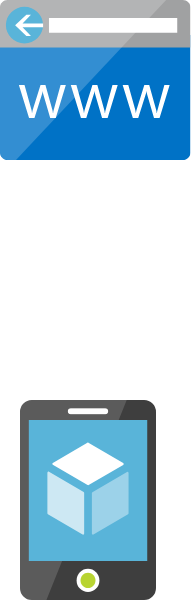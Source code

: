 <mxfile version="12.7.5" type="github">
  <diagram id="ktuENvmaCMpyIZ9lSn_-" name="Page-1">
    <mxGraphModel dx="946" dy="646" grid="1" gridSize="10" guides="1" tooltips="1" connect="1" arrows="1" fold="1" page="1" pageScale="1" pageWidth="850" pageHeight="1100" math="0" shadow="0">
      <root>
        <mxCell id="0" />
        <mxCell id="1" parent="0" />
        <mxCell id="Ayj6SV7xXS0KNXRaG4xC-1" value="" style="aspect=fixed;html=1;points=[];align=center;image;fontSize=12;image=img/lib/mscae/CustomDomain.svg;" vertex="1" parent="1">
          <mxGeometry x="320" y="120" width="95.23" height="80" as="geometry" />
        </mxCell>
        <mxCell id="Ayj6SV7xXS0KNXRaG4xC-2" value="" style="aspect=fixed;html=1;points=[];align=center;image;fontSize=12;image=img/lib/mscae/App_Service_Mobile_App.svg;" vertex="1" parent="1">
          <mxGeometry x="330" y="320" width="68" height="100" as="geometry" />
        </mxCell>
      </root>
    </mxGraphModel>
  </diagram>
</mxfile>
